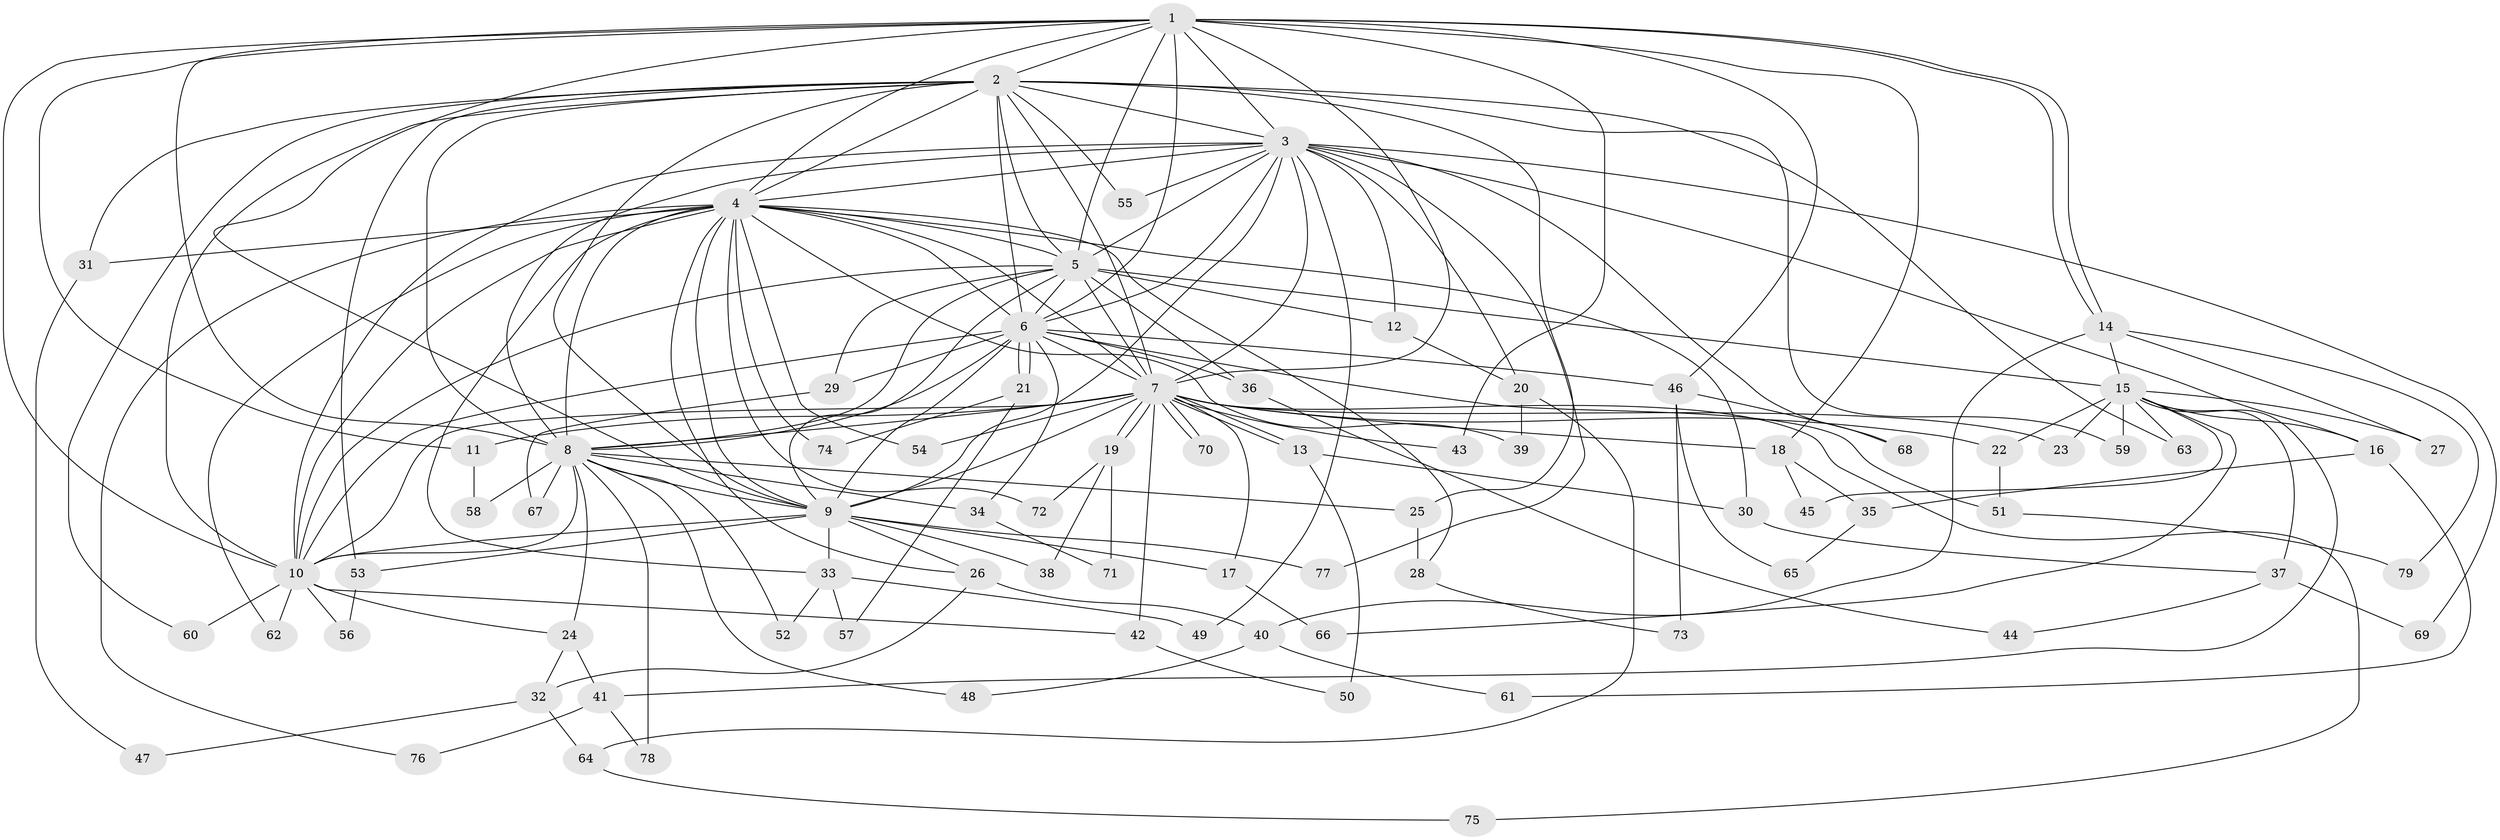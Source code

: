 // coarse degree distribution, {11: 0.043478260869565216, 15: 0.08695652173913043, 13: 0.043478260869565216, 5: 0.043478260869565216, 4: 0.2608695652173913, 6: 0.043478260869565216, 10: 0.043478260869565216, 3: 0.17391304347826086, 2: 0.21739130434782608, 1: 0.043478260869565216}
// Generated by graph-tools (version 1.1) at 2025/17/03/04/25 18:17:57]
// undirected, 79 vertices, 183 edges
graph export_dot {
graph [start="1"]
  node [color=gray90,style=filled];
  1;
  2;
  3;
  4;
  5;
  6;
  7;
  8;
  9;
  10;
  11;
  12;
  13;
  14;
  15;
  16;
  17;
  18;
  19;
  20;
  21;
  22;
  23;
  24;
  25;
  26;
  27;
  28;
  29;
  30;
  31;
  32;
  33;
  34;
  35;
  36;
  37;
  38;
  39;
  40;
  41;
  42;
  43;
  44;
  45;
  46;
  47;
  48;
  49;
  50;
  51;
  52;
  53;
  54;
  55;
  56;
  57;
  58;
  59;
  60;
  61;
  62;
  63;
  64;
  65;
  66;
  67;
  68;
  69;
  70;
  71;
  72;
  73;
  74;
  75;
  76;
  77;
  78;
  79;
  1 -- 2;
  1 -- 3;
  1 -- 4;
  1 -- 5;
  1 -- 6;
  1 -- 7;
  1 -- 8;
  1 -- 9;
  1 -- 10;
  1 -- 11;
  1 -- 14;
  1 -- 14;
  1 -- 18;
  1 -- 43;
  1 -- 46;
  2 -- 3;
  2 -- 4;
  2 -- 5;
  2 -- 6;
  2 -- 7;
  2 -- 8;
  2 -- 9;
  2 -- 10;
  2 -- 25;
  2 -- 31;
  2 -- 53;
  2 -- 55;
  2 -- 59;
  2 -- 60;
  2 -- 63;
  3 -- 4;
  3 -- 5;
  3 -- 6;
  3 -- 7;
  3 -- 8;
  3 -- 9;
  3 -- 10;
  3 -- 12;
  3 -- 16;
  3 -- 20;
  3 -- 49;
  3 -- 55;
  3 -- 68;
  3 -- 69;
  3 -- 77;
  4 -- 5;
  4 -- 6;
  4 -- 7;
  4 -- 8;
  4 -- 9;
  4 -- 10;
  4 -- 26;
  4 -- 28;
  4 -- 30;
  4 -- 31;
  4 -- 33;
  4 -- 39;
  4 -- 54;
  4 -- 62;
  4 -- 72;
  4 -- 74;
  4 -- 76;
  5 -- 6;
  5 -- 7;
  5 -- 8;
  5 -- 9;
  5 -- 10;
  5 -- 12;
  5 -- 15;
  5 -- 29;
  5 -- 36;
  6 -- 7;
  6 -- 8;
  6 -- 9;
  6 -- 10;
  6 -- 21;
  6 -- 21;
  6 -- 29;
  6 -- 34;
  6 -- 36;
  6 -- 46;
  6 -- 51;
  7 -- 8;
  7 -- 9;
  7 -- 10;
  7 -- 11;
  7 -- 13;
  7 -- 13;
  7 -- 17;
  7 -- 18;
  7 -- 19;
  7 -- 19;
  7 -- 22;
  7 -- 23;
  7 -- 42;
  7 -- 43;
  7 -- 54;
  7 -- 70;
  7 -- 70;
  7 -- 75;
  8 -- 9;
  8 -- 10;
  8 -- 24;
  8 -- 25;
  8 -- 34;
  8 -- 48;
  8 -- 52;
  8 -- 58;
  8 -- 67;
  8 -- 78;
  9 -- 10;
  9 -- 17;
  9 -- 26;
  9 -- 33;
  9 -- 38;
  9 -- 53;
  9 -- 77;
  10 -- 24;
  10 -- 42;
  10 -- 56;
  10 -- 60;
  10 -- 62;
  11 -- 58;
  12 -- 20;
  13 -- 30;
  13 -- 50;
  14 -- 15;
  14 -- 27;
  14 -- 40;
  14 -- 79;
  15 -- 16;
  15 -- 22;
  15 -- 23;
  15 -- 27;
  15 -- 37;
  15 -- 41;
  15 -- 45;
  15 -- 59;
  15 -- 63;
  15 -- 66;
  16 -- 35;
  16 -- 61;
  17 -- 66;
  18 -- 35;
  18 -- 45;
  19 -- 38;
  19 -- 71;
  19 -- 72;
  20 -- 39;
  20 -- 64;
  21 -- 57;
  21 -- 74;
  22 -- 51;
  24 -- 32;
  24 -- 41;
  25 -- 28;
  26 -- 32;
  26 -- 40;
  28 -- 73;
  29 -- 67;
  30 -- 37;
  31 -- 47;
  32 -- 47;
  32 -- 64;
  33 -- 49;
  33 -- 52;
  33 -- 57;
  34 -- 71;
  35 -- 65;
  36 -- 44;
  37 -- 44;
  37 -- 69;
  40 -- 48;
  40 -- 61;
  41 -- 76;
  41 -- 78;
  42 -- 50;
  46 -- 65;
  46 -- 68;
  46 -- 73;
  51 -- 79;
  53 -- 56;
  64 -- 75;
}
